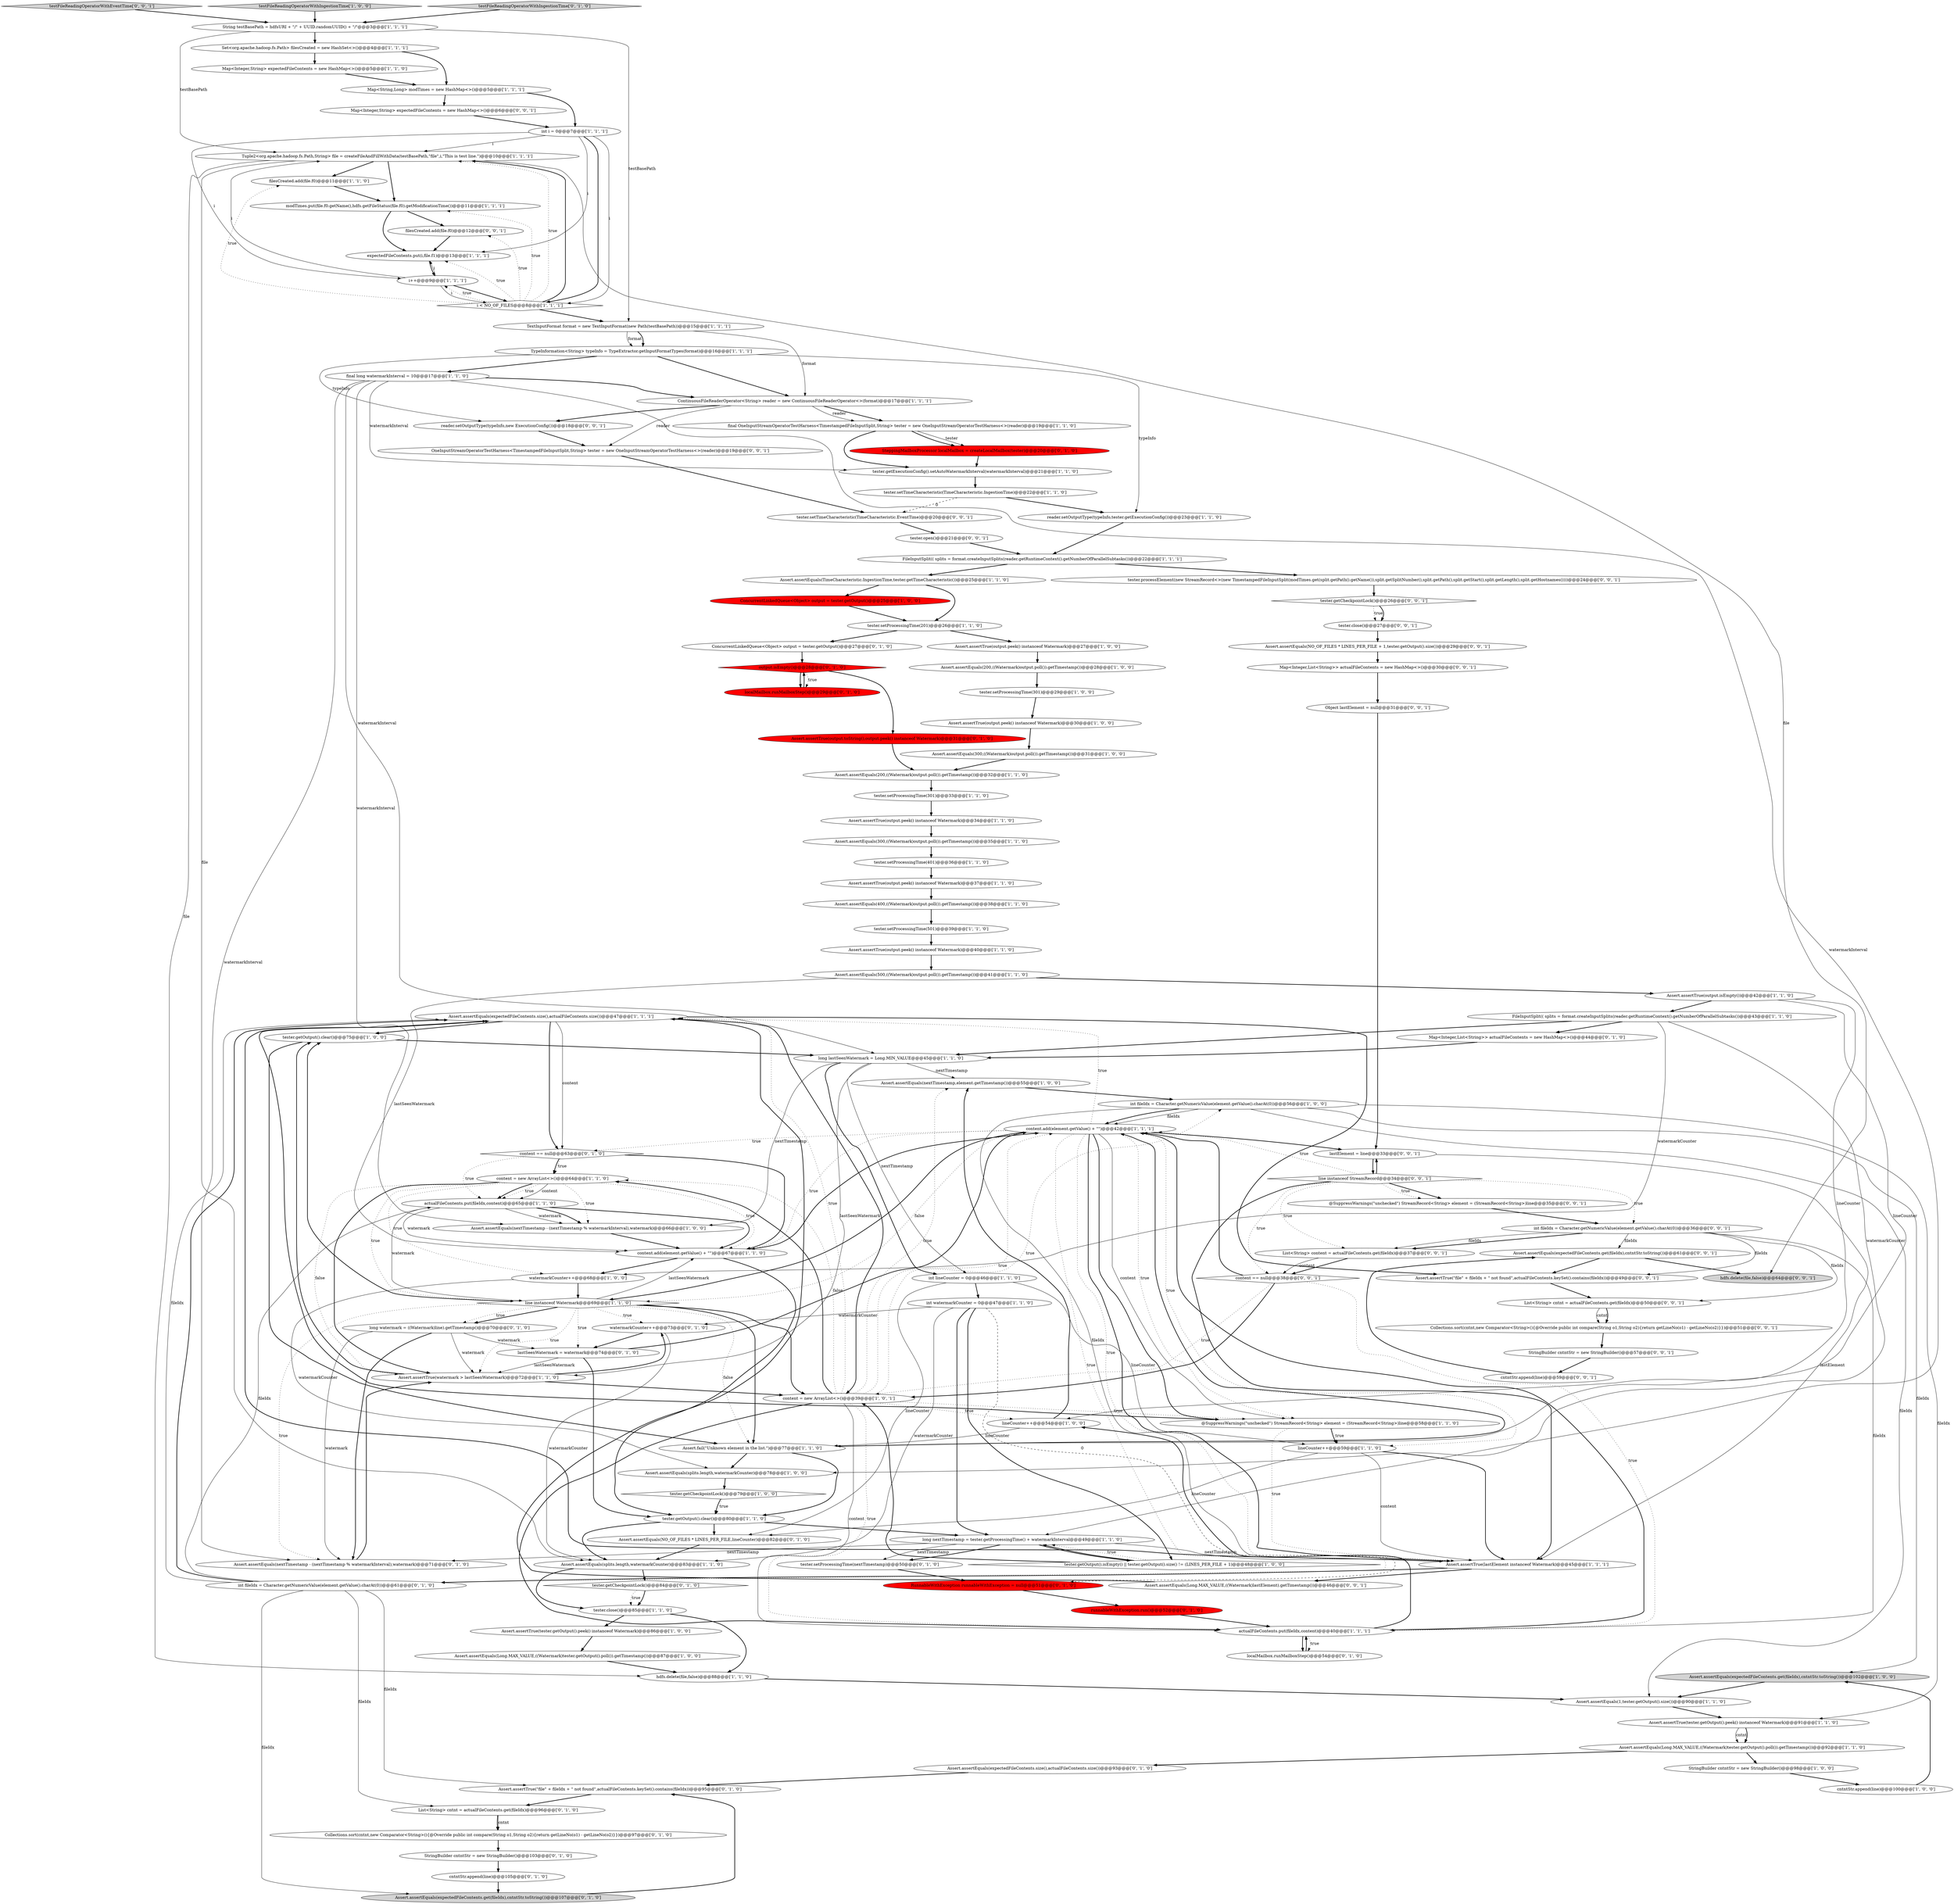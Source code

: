 digraph {
24 [style = filled, label = "Assert.assertEquals(expectedFileContents.size(),actualFileContents.size())@@@47@@@['1', '1', '1']", fillcolor = white, shape = ellipse image = "AAA0AAABBB1BBB"];
100 [style = filled, label = "Map<Integer,List<String>> actualFileContents = new HashMap<>()@@@44@@@['0', '1', '0']", fillcolor = white, shape = ellipse image = "AAA0AAABBB2BBB"];
94 [style = filled, label = "runnableWithException.run()@@@52@@@['0', '1', '0']", fillcolor = red, shape = ellipse image = "AAA1AAABBB2BBB"];
16 [style = filled, label = "TextInputFormat format = new TextInputFormat(new Path(testBasePath))@@@15@@@['1', '1', '1']", fillcolor = white, shape = ellipse image = "AAA0AAABBB1BBB"];
62 [style = filled, label = "tester.setTimeCharacteristic(TimeCharacteristic.IngestionTime)@@@22@@@['1', '1', '0']", fillcolor = white, shape = ellipse image = "AAA0AAABBB1BBB"];
129 [style = filled, label = "tester.processElement(new StreamRecord<>(new TimestampedFileInputSplit(modTimes.get(split.getPath().getName()),split.getSplitNumber(),split.getPath(),split.getStart(),split.getLength(),split.getHostnames())))@@@24@@@['0', '0', '1']", fillcolor = white, shape = ellipse image = "AAA0AAABBB3BBB"];
21 [style = filled, label = "Assert.assertEquals(expectedFileContents.get(fileIdx),cntntStr.toString())@@@102@@@['1', '0', '0']", fillcolor = lightgray, shape = ellipse image = "AAA0AAABBB1BBB"];
126 [style = filled, label = "int fileIdx = Character.getNumericValue(element.getValue().charAt(0))@@@36@@@['0', '0', '1']", fillcolor = white, shape = ellipse image = "AAA0AAABBB3BBB"];
61 [style = filled, label = "Assert.assertEquals(Long.MAX_VALUE,((Watermark)tester.getOutput().poll()).getTimestamp())@@@92@@@['1', '1', '0']", fillcolor = white, shape = ellipse image = "AAA0AAABBB1BBB"];
102 [style = filled, label = "tester.getCheckpointLock()@@@84@@@['0', '1', '0']", fillcolor = white, shape = diamond image = "AAA0AAABBB2BBB"];
7 [style = filled, label = "Assert.assertEquals(200,((Watermark)output.poll()).getTimestamp())@@@32@@@['1', '1', '0']", fillcolor = white, shape = ellipse image = "AAA0AAABBB1BBB"];
23 [style = filled, label = "content = new ArrayList<>()@@@64@@@['1', '1', '0']", fillcolor = white, shape = ellipse image = "AAA0AAABBB1BBB"];
82 [style = filled, label = "SteppingMailboxProcessor localMailbox = createLocalMailbox(tester)@@@20@@@['0', '1', '0']", fillcolor = red, shape = ellipse image = "AAA1AAABBB2BBB"];
86 [style = filled, label = "Assert.assertTrue(output.toString(),output.peek() instanceof Watermark)@@@31@@@['0', '1', '0']", fillcolor = red, shape = ellipse image = "AAA1AAABBB2BBB"];
75 [style = filled, label = "FileInputSplit(( splits = format.createInputSplits(reader.getRuntimeContext().getNumberOfParallelSubtasks())@@@22@@@['1', '1', '1']", fillcolor = white, shape = ellipse image = "AAA0AAABBB1BBB"];
127 [style = filled, label = "OneInputStreamOperatorTestHarness<TimestampedFileInputSplit,String> tester = new OneInputStreamOperatorTestHarness<>(reader)@@@19@@@['0', '0', '1']", fillcolor = white, shape = ellipse image = "AAA0AAABBB3BBB"];
74 [style = filled, label = "filesCreated.add(file.f0)@@@11@@@['1', '1', '0']", fillcolor = white, shape = ellipse image = "AAA0AAABBB1BBB"];
80 [style = filled, label = "localMailbox.runMailboxStep()@@@29@@@['0', '1', '0']", fillcolor = red, shape = ellipse image = "AAA1AAABBB2BBB"];
8 [style = filled, label = "int watermarkCounter = 0@@@47@@@['1', '1', '0']", fillcolor = white, shape = ellipse image = "AAA0AAABBB1BBB"];
106 [style = filled, label = "Map<Integer,String> expectedFileContents = new HashMap<>()@@@6@@@['0', '0', '1']", fillcolor = white, shape = ellipse image = "AAA0AAABBB3BBB"];
32 [style = filled, label = "final long watermarkInterval = 10@@@17@@@['1', '1', '0']", fillcolor = white, shape = ellipse image = "AAA0AAABBB1BBB"];
20 [style = filled, label = "actualFileContents.put(fileIdx,content)@@@40@@@['1', '1', '1']", fillcolor = white, shape = ellipse image = "AAA0AAABBB1BBB"];
58 [style = filled, label = "Assert.assertEquals(400,((Watermark)output.poll()).getTimestamp())@@@38@@@['1', '1', '0']", fillcolor = white, shape = ellipse image = "AAA0AAABBB1BBB"];
93 [style = filled, label = "watermarkCounter++@@@73@@@['0', '1', '0']", fillcolor = white, shape = ellipse image = "AAA0AAABBB2BBB"];
12 [style = filled, label = "content.add(element.getValue() + \"\")@@@42@@@['1', '1', '1']", fillcolor = white, shape = ellipse image = "AAA0AAABBB1BBB"];
65 [style = filled, label = "tester.setProcessingTime(301)@@@33@@@['1', '1', '0']", fillcolor = white, shape = ellipse image = "AAA0AAABBB1BBB"];
57 [style = filled, label = "@SuppressWarnings(\"unchecked\") StreamRecord<String> element = (StreamRecord<String>)line@@@58@@@['1', '1', '0']", fillcolor = white, shape = ellipse image = "AAA0AAABBB1BBB"];
124 [style = filled, label = "List<String> content = actualFileContents.get(fileIdx)@@@37@@@['0', '0', '1']", fillcolor = white, shape = ellipse image = "AAA0AAABBB3BBB"];
0 [style = filled, label = "Assert.assertTrue(output.peek() instanceof Watermark)@@@34@@@['1', '1', '0']", fillcolor = white, shape = ellipse image = "AAA0AAABBB1BBB"];
122 [style = filled, label = "content == null@@@38@@@['0', '0', '1']", fillcolor = white, shape = diamond image = "AAA0AAABBB3BBB"];
84 [style = filled, label = "int fileIdx = Character.getNumericValue(element.getValue().charAt(0))@@@61@@@['0', '1', '0']", fillcolor = white, shape = ellipse image = "AAA0AAABBB2BBB"];
68 [style = filled, label = "Assert.assertTrue(output.peek() instanceof Watermark)@@@27@@@['1', '0', '0']", fillcolor = white, shape = ellipse image = "AAA0AAABBB1BBB"];
15 [style = filled, label = "int fileIdx = Character.getNumericValue(element.getValue().charAt(0))@@@56@@@['1', '0', '0']", fillcolor = white, shape = ellipse image = "AAA0AAABBB1BBB"];
64 [style = filled, label = "Assert.assertTrue(tester.getOutput().peek() instanceof Watermark)@@@91@@@['1', '1', '0']", fillcolor = white, shape = ellipse image = "AAA0AAABBB1BBB"];
67 [style = filled, label = "ConcurrentLinkedQueue<Object> output = tester.getOutput()@@@25@@@['1', '0', '0']", fillcolor = red, shape = ellipse image = "AAA1AAABBB1BBB"];
118 [style = filled, label = "StringBuilder cntntStr = new StringBuilder()@@@57@@@['0', '0', '1']", fillcolor = white, shape = ellipse image = "AAA0AAABBB3BBB"];
97 [style = filled, label = "Assert.assertEquals(expectedFileContents.size(),actualFileContents.size())@@@93@@@['0', '1', '0']", fillcolor = white, shape = ellipse image = "AAA0AAABBB2BBB"];
3 [style = filled, label = "Assert.assertTrue(output.peek() instanceof Watermark)@@@30@@@['1', '0', '0']", fillcolor = white, shape = ellipse image = "AAA0AAABBB1BBB"];
83 [style = filled, label = "ConcurrentLinkedQueue<Object> output = tester.getOutput()@@@27@@@['0', '1', '0']", fillcolor = white, shape = ellipse image = "AAA0AAABBB2BBB"];
78 [style = filled, label = "i++@@@9@@@['1', '1', '1']", fillcolor = white, shape = ellipse image = "AAA0AAABBB1BBB"];
45 [style = filled, label = "Assert.assertEquals(300,((Watermark)output.poll()).getTimestamp())@@@31@@@['1', '0', '0']", fillcolor = white, shape = ellipse image = "AAA0AAABBB1BBB"];
11 [style = filled, label = "Assert.assertTrue(output.isEmpty())@@@42@@@['1', '1', '0']", fillcolor = white, shape = ellipse image = "AAA0AAABBB1BBB"];
18 [style = filled, label = "Assert.assertTrue(output.peek() instanceof Watermark)@@@37@@@['1', '1', '0']", fillcolor = white, shape = ellipse image = "AAA0AAABBB1BBB"];
109 [style = filled, label = "Map<Integer,List<String>> actualFileContents = new HashMap<>()@@@30@@@['0', '0', '1']", fillcolor = white, shape = ellipse image = "AAA0AAABBB3BBB"];
96 [style = filled, label = "lastSeenWatermark = watermark@@@74@@@['0', '1', '0']", fillcolor = white, shape = ellipse image = "AAA0AAABBB2BBB"];
103 [style = filled, label = "long watermark = ((Watermark)line).getTimestamp()@@@70@@@['0', '1', '0']", fillcolor = white, shape = ellipse image = "AAA0AAABBB2BBB"];
111 [style = filled, label = "reader.setOutputType(typeInfo,new ExecutionConfig())@@@18@@@['0', '0', '1']", fillcolor = white, shape = ellipse image = "AAA0AAABBB3BBB"];
89 [style = filled, label = "List<String> cntnt = actualFileContents.get(fileIdx)@@@96@@@['0', '1', '0']", fillcolor = white, shape = ellipse image = "AAA0AAABBB2BBB"];
43 [style = filled, label = "tester.getOutput().clear()@@@80@@@['1', '1', '0']", fillcolor = white, shape = ellipse image = "AAA0AAABBB1BBB"];
66 [style = filled, label = "Assert.assertEquals(Long.MAX_VALUE,((Watermark)tester.getOutput().poll()).getTimestamp())@@@87@@@['1', '0', '0']", fillcolor = white, shape = ellipse image = "AAA0AAABBB1BBB"];
27 [style = filled, label = "ContinuousFileReaderOperator<String> reader = new ContinuousFileReaderOperator<>(format)@@@17@@@['1', '1', '1']", fillcolor = white, shape = ellipse image = "AAA0AAABBB1BBB"];
5 [style = filled, label = "TypeInformation<String> typeInfo = TypeExtractor.getInputFormatTypes(format)@@@16@@@['1', '1', '1']", fillcolor = white, shape = ellipse image = "AAA0AAABBB1BBB"];
6 [style = filled, label = "Assert.assertTrue(lastElement instanceof Watermark)@@@45@@@['1', '1', '1']", fillcolor = white, shape = ellipse image = "AAA0AAABBB1BBB"];
29 [style = filled, label = "Map<Integer,String> expectedFileContents = new HashMap<>()@@@5@@@['1', '1', '0']", fillcolor = white, shape = ellipse image = "AAA0AAABBB1BBB"];
115 [style = filled, label = "tester.close()@@@27@@@['0', '0', '1']", fillcolor = white, shape = ellipse image = "AAA0AAABBB3BBB"];
56 [style = filled, label = "Assert.assertEquals(nextTimestamp,element.getTimestamp())@@@55@@@['1', '0', '0']", fillcolor = white, shape = ellipse image = "AAA0AAABBB1BBB"];
107 [style = filled, label = "Object lastElement = null@@@31@@@['0', '0', '1']", fillcolor = white, shape = ellipse image = "AAA0AAABBB3BBB"];
128 [style = filled, label = "Assert.assertEquals(expectedFileContents.get(fileIdx),cntntStr.toString())@@@61@@@['0', '0', '1']", fillcolor = white, shape = ellipse image = "AAA0AAABBB3BBB"];
87 [style = filled, label = "localMailbox.runMailboxStep()@@@54@@@['0', '1', '0']", fillcolor = white, shape = ellipse image = "AAA0AAABBB2BBB"];
131 [style = filled, label = "hdfs.delete(file,false)@@@64@@@['0', '0', '1']", fillcolor = lightgray, shape = ellipse image = "AAA0AAABBB3BBB"];
19 [style = filled, label = "tester.getExecutionConfig().setAutoWatermarkInterval(watermarkInterval)@@@21@@@['1', '1', '0']", fillcolor = white, shape = ellipse image = "AAA0AAABBB1BBB"];
1 [style = filled, label = "long lastSeenWatermark = Long.MIN_VALUE@@@45@@@['1', '1', '0']", fillcolor = white, shape = ellipse image = "AAA0AAABBB1BBB"];
121 [style = filled, label = "Assert.assertEquals(Long.MAX_VALUE,((Watermark)lastElement).getTimestamp())@@@46@@@['0', '0', '1']", fillcolor = white, shape = ellipse image = "AAA0AAABBB3BBB"];
77 [style = filled, label = "tester.setProcessingTime(301)@@@29@@@['1', '0', '0']", fillcolor = white, shape = ellipse image = "AAA0AAABBB1BBB"];
40 [style = filled, label = "tester.setProcessingTime(401)@@@36@@@['1', '1', '0']", fillcolor = white, shape = ellipse image = "AAA0AAABBB1BBB"];
39 [style = filled, label = "actualFileContents.put(fileIdx,content)@@@65@@@['1', '1', '0']", fillcolor = white, shape = ellipse image = "AAA0AAABBB1BBB"];
71 [style = filled, label = "Assert.assertTrue(output.peek() instanceof Watermark)@@@40@@@['1', '1', '0']", fillcolor = white, shape = ellipse image = "AAA0AAABBB1BBB"];
37 [style = filled, label = "modTimes.put(file.f0.getName(),hdfs.getFileStatus(file.f0).getModificationTime())@@@11@@@['1', '1', '1']", fillcolor = white, shape = ellipse image = "AAA0AAABBB1BBB"];
51 [style = filled, label = "tester.getOutput().clear()@@@75@@@['1', '0', '0']", fillcolor = white, shape = ellipse image = "AAA0AAABBB1BBB"];
117 [style = filled, label = "testFileReadingOperatorWithEventTime['0', '0', '1']", fillcolor = lightgray, shape = diamond image = "AAA0AAABBB3BBB"];
130 [style = filled, label = "Assert.assertTrue(\"file\" + fileIdx + \" not found\",actualFileContents.keySet().contains(fileIdx))@@@49@@@['0', '0', '1']", fillcolor = white, shape = ellipse image = "AAA0AAABBB3BBB"];
72 [style = filled, label = "FileInputSplit(( splits = format.createInputSplits(reader.getRuntimeContext().getNumberOfParallelSubtasks())@@@43@@@['1', '1', '0']", fillcolor = white, shape = ellipse image = "AAA0AAABBB1BBB"];
22 [style = filled, label = "int i = 0@@@7@@@['1', '1', '1']", fillcolor = white, shape = ellipse image = "AAA0AAABBB1BBB"];
125 [style = filled, label = "tester.open()@@@21@@@['0', '0', '1']", fillcolor = white, shape = ellipse image = "AAA0AAABBB3BBB"];
52 [style = filled, label = "tester.close()@@@85@@@['1', '1', '0']", fillcolor = white, shape = ellipse image = "AAA0AAABBB1BBB"];
92 [style = filled, label = "Assert.assertEquals(NO_OF_FILES * LINES_PER_FILE,lineCounter)@@@82@@@['0', '1', '0']", fillcolor = white, shape = ellipse image = "AAA0AAABBB2BBB"];
4 [style = filled, label = "testFileReadingOperatorWithIngestionTime['1', '0', '0']", fillcolor = lightgray, shape = diamond image = "AAA0AAABBB1BBB"];
35 [style = filled, label = "i < NO_OF_FILES@@@8@@@['1', '1', '1']", fillcolor = white, shape = diamond image = "AAA0AAABBB1BBB"];
90 [style = filled, label = "cntntStr.append(line)@@@105@@@['0', '1', '0']", fillcolor = white, shape = ellipse image = "AAA0AAABBB2BBB"];
108 [style = filled, label = "filesCreated.add(file.f0)@@@12@@@['0', '0', '1']", fillcolor = white, shape = ellipse image = "AAA0AAABBB3BBB"];
13 [style = filled, label = "Set<org.apache.hadoop.fs.Path> filesCreated = new HashSet<>()@@@4@@@['1', '1', '1']", fillcolor = white, shape = ellipse image = "AAA0AAABBB1BBB"];
85 [style = filled, label = "tester.setProcessingTime(nextTimestamp)@@@50@@@['0', '1', '0']", fillcolor = white, shape = ellipse image = "AAA0AAABBB2BBB"];
26 [style = filled, label = "Assert.assertTrue(tester.getOutput().peek() instanceof Watermark)@@@86@@@['1', '0', '0']", fillcolor = white, shape = ellipse image = "AAA0AAABBB1BBB"];
116 [style = filled, label = "line instanceof StreamRecord@@@34@@@['0', '0', '1']", fillcolor = white, shape = diamond image = "AAA0AAABBB3BBB"];
120 [style = filled, label = "List<String> cntnt = actualFileContents.get(fileIdx)@@@50@@@['0', '0', '1']", fillcolor = white, shape = ellipse image = "AAA0AAABBB3BBB"];
105 [style = filled, label = "Assert.assertEquals(NO_OF_FILES * LINES_PER_FILE + 1,tester.getOutput().size())@@@29@@@['0', '0', '1']", fillcolor = white, shape = ellipse image = "AAA0AAABBB3BBB"];
9 [style = filled, label = "lineCounter++@@@54@@@['1', '0', '0']", fillcolor = white, shape = ellipse image = "AAA0AAABBB1BBB"];
30 [style = filled, label = "Tuple2<org.apache.hadoop.fs.Path,String> file = createFileAndFillWithData(testBasePath,\"file\",i,\"This is test line.\")@@@10@@@['1', '1', '1']", fillcolor = white, shape = ellipse image = "AAA0AAABBB1BBB"];
49 [style = filled, label = "tester.getCheckpointLock()@@@79@@@['1', '0', '0']", fillcolor = white, shape = diamond image = "AAA0AAABBB1BBB"];
54 [style = filled, label = "long nextTimestamp = tester.getProcessingTime() + watermarkInterval@@@49@@@['1', '1', '0']", fillcolor = white, shape = ellipse image = "AAA0AAABBB1BBB"];
34 [style = filled, label = "Assert.assertEquals(nextTimestamp - (nextTimestamp % watermarkInterval),watermark)@@@66@@@['1', '0', '0']", fillcolor = white, shape = ellipse image = "AAA0AAABBB1BBB"];
63 [style = filled, label = "Assert.assertEquals(splits.length,watermarkCounter)@@@83@@@['1', '1', '0']", fillcolor = white, shape = ellipse image = "AAA0AAABBB1BBB"];
25 [style = filled, label = "content.add(element.getValue() + \"\")@@@67@@@['1', '1', '0']", fillcolor = white, shape = ellipse image = "AAA0AAABBB1BBB"];
36 [style = filled, label = "Assert.fail(\"Unknown element in the list.\")@@@77@@@['1', '1', '0']", fillcolor = white, shape = ellipse image = "AAA0AAABBB1BBB"];
17 [style = filled, label = "final OneInputStreamOperatorTestHarness<TimestampedFileInputSplit,String> tester = new OneInputStreamOperatorTestHarness<>(reader)@@@19@@@['1', '1', '0']", fillcolor = white, shape = ellipse image = "AAA0AAABBB1BBB"];
33 [style = filled, label = "Assert.assertEquals(200,((Watermark)output.poll()).getTimestamp())@@@28@@@['1', '0', '0']", fillcolor = white, shape = ellipse image = "AAA0AAABBB1BBB"];
79 [style = filled, label = "output.isEmpty()@@@28@@@['0', '1', '0']", fillcolor = red, shape = diamond image = "AAA1AAABBB2BBB"];
55 [style = filled, label = "Assert.assertTrue(watermark > lastSeenWatermark)@@@72@@@['1', '1', '0']", fillcolor = white, shape = ellipse image = "AAA0AAABBB1BBB"];
10 [style = filled, label = "Assert.assertEquals(1,tester.getOutput().size())@@@90@@@['1', '1', '0']", fillcolor = white, shape = ellipse image = "AAA0AAABBB1BBB"];
69 [style = filled, label = "StringBuilder cntntStr = new StringBuilder()@@@98@@@['1', '0', '0']", fillcolor = white, shape = ellipse image = "AAA0AAABBB1BBB"];
110 [style = filled, label = "@SuppressWarnings(\"unchecked\") StreamRecord<String> element = (StreamRecord<String>)line@@@35@@@['0', '0', '1']", fillcolor = white, shape = ellipse image = "AAA0AAABBB3BBB"];
114 [style = filled, label = "tester.setTimeCharacteristic(TimeCharacteristic.EventTime)@@@20@@@['0', '0', '1']", fillcolor = white, shape = ellipse image = "AAA0AAABBB3BBB"];
123 [style = filled, label = "lastElement = line@@@33@@@['0', '0', '1']", fillcolor = white, shape = ellipse image = "AAA0AAABBB3BBB"];
41 [style = filled, label = "Assert.assertEquals(300,((Watermark)output.poll()).getTimestamp())@@@35@@@['1', '1', '0']", fillcolor = white, shape = ellipse image = "AAA0AAABBB1BBB"];
88 [style = filled, label = "RunnableWithException runnableWithException = null@@@51@@@['0', '1', '0']", fillcolor = red, shape = ellipse image = "AAA1AAABBB2BBB"];
113 [style = filled, label = "cntntStr.append(line)@@@59@@@['0', '0', '1']", fillcolor = white, shape = ellipse image = "AAA0AAABBB3BBB"];
46 [style = filled, label = "hdfs.delete(file,false)@@@88@@@['1', '1', '0']", fillcolor = white, shape = ellipse image = "AAA0AAABBB1BBB"];
95 [style = filled, label = "Assert.assertEquals(nextTimestamp - (nextTimestamp % watermarkInterval),watermark)@@@71@@@['0', '1', '0']", fillcolor = white, shape = ellipse image = "AAA0AAABBB2BBB"];
76 [style = filled, label = "Assert.assertEquals(TimeCharacteristic.IngestionTime,tester.getTimeCharacteristic())@@@25@@@['1', '1', '0']", fillcolor = white, shape = ellipse image = "AAA0AAABBB1BBB"];
31 [style = filled, label = "tester.setProcessingTime(501)@@@39@@@['1', '1', '0']", fillcolor = white, shape = ellipse image = "AAA0AAABBB1BBB"];
81 [style = filled, label = "testFileReadingOperatorWithIngestionTime['0', '1', '0']", fillcolor = lightgray, shape = diamond image = "AAA0AAABBB2BBB"];
14 [style = filled, label = "String testBasePath = hdfsURI + \"/\" + UUID.randomUUID() + \"/\"@@@3@@@['1', '1', '1']", fillcolor = white, shape = ellipse image = "AAA0AAABBB1BBB"];
70 [style = filled, label = "tester.getOutput().isEmpty() || tester.getOutput().size() != (LINES_PER_FILE + 1)@@@48@@@['1', '0', '0']", fillcolor = white, shape = diamond image = "AAA0AAABBB1BBB"];
91 [style = filled, label = "Collections.sort(cntnt,new Comparator<String>(){@Override public int compare(String o1,String o2){return getLineNo(o1) - getLineNo(o2)}})@@@97@@@['0', '1', '0']", fillcolor = white, shape = ellipse image = "AAA0AAABBB2BBB"];
38 [style = filled, label = "int lineCounter = 0@@@46@@@['1', '1', '0']", fillcolor = white, shape = ellipse image = "AAA0AAABBB1BBB"];
48 [style = filled, label = "watermarkCounter++@@@68@@@['1', '0', '0']", fillcolor = white, shape = ellipse image = "AAA0AAABBB1BBB"];
59 [style = filled, label = "Map<String,Long> modTimes = new HashMap<>()@@@5@@@['1', '1', '1']", fillcolor = white, shape = ellipse image = "AAA0AAABBB1BBB"];
73 [style = filled, label = "line instanceof Watermark@@@69@@@['1', '1', '0']", fillcolor = white, shape = diamond image = "AAA0AAABBB1BBB"];
47 [style = filled, label = "expectedFileContents.put(i,file.f1)@@@13@@@['1', '1', '1']", fillcolor = white, shape = ellipse image = "AAA0AAABBB1BBB"];
2 [style = filled, label = "Assert.assertEquals(500,((Watermark)output.poll()).getTimestamp())@@@41@@@['1', '1', '0']", fillcolor = white, shape = ellipse image = "AAA0AAABBB1BBB"];
104 [style = filled, label = "Assert.assertTrue(\"file\" + fileIdx + \" not found\",actualFileContents.keySet().contains(fileIdx))@@@95@@@['0', '1', '0']", fillcolor = white, shape = ellipse image = "AAA0AAABBB2BBB"];
28 [style = filled, label = "lineCounter++@@@59@@@['1', '1', '0']", fillcolor = white, shape = ellipse image = "AAA0AAABBB1BBB"];
44 [style = filled, label = "content = new ArrayList<>()@@@39@@@['1', '0', '1']", fillcolor = white, shape = ellipse image = "AAA0AAABBB1BBB"];
119 [style = filled, label = "Collections.sort(cntnt,new Comparator<String>(){@Override public int compare(String o1,String o2){return getLineNo(o1) - getLineNo(o2)}})@@@51@@@['0', '0', '1']", fillcolor = white, shape = ellipse image = "AAA0AAABBB3BBB"];
60 [style = filled, label = "Assert.assertEquals(splits.length,watermarkCounter)@@@78@@@['1', '0', '0']", fillcolor = white, shape = ellipse image = "AAA0AAABBB1BBB"];
53 [style = filled, label = "reader.setOutputType(typeInfo,tester.getExecutionConfig())@@@23@@@['1', '1', '0']", fillcolor = white, shape = ellipse image = "AAA0AAABBB1BBB"];
50 [style = filled, label = "tester.setProcessingTime(201)@@@26@@@['1', '1', '0']", fillcolor = white, shape = ellipse image = "AAA0AAABBB1BBB"];
98 [style = filled, label = "StringBuilder cntntStr = new StringBuilder()@@@103@@@['0', '1', '0']", fillcolor = white, shape = ellipse image = "AAA0AAABBB2BBB"];
99 [style = filled, label = "content == null@@@63@@@['0', '1', '0']", fillcolor = white, shape = diamond image = "AAA0AAABBB2BBB"];
42 [style = filled, label = "cntntStr.append(line)@@@100@@@['1', '0', '0']", fillcolor = white, shape = ellipse image = "AAA0AAABBB1BBB"];
112 [style = filled, label = "tester.getCheckpointLock()@@@26@@@['0', '0', '1']", fillcolor = white, shape = diamond image = "AAA0AAABBB3BBB"];
101 [style = filled, label = "Assert.assertEquals(expectedFileContents.get(fileIdx),cntntStr.toString())@@@107@@@['0', '1', '0']", fillcolor = lightgray, shape = ellipse image = "AAA0AAABBB2BBB"];
86->7 [style = bold, label=""];
29->59 [style = bold, label=""];
21->10 [style = bold, label=""];
75->129 [style = bold, label=""];
11->9 [style = solid, label="lineCounter"];
120->119 [style = solid, label="cntnt"];
28->6 [style = bold, label=""];
12->99 [style = dotted, label="true"];
121->24 [style = bold, label=""];
79->86 [style = bold, label=""];
30->46 [style = solid, label="file"];
20->9 [style = bold, label=""];
8->93 [style = solid, label="watermarkCounter"];
6->121 [style = bold, label=""];
24->130 [style = bold, label=""];
116->123 [style = bold, label=""];
65->0 [style = bold, label=""];
120->119 [style = bold, label=""];
72->100 [style = bold, label=""];
56->15 [style = bold, label=""];
55->51 [style = bold, label=""];
8->63 [style = solid, label="watermarkCounter"];
25->43 [style = bold, label=""];
27->111 [style = bold, label=""];
51->1 [style = bold, label=""];
28->92 [style = solid, label="lineCounter"];
103->55 [style = solid, label="watermark"];
36->12 [style = bold, label=""];
32->54 [style = solid, label="watermarkInterval"];
25->48 [style = bold, label=""];
125->75 [style = bold, label=""];
44->24 [style = dotted, label="true"];
99->23 [style = dotted, label="true"];
44->12 [style = dotted, label="true"];
98->90 [style = bold, label=""];
70->44 [style = bold, label=""];
45->7 [style = bold, label=""];
69->42 [style = bold, label=""];
22->30 [style = solid, label="i"];
44->23 [style = dotted, label="false"];
44->23 [style = bold, label=""];
22->78 [style = solid, label="i"];
13->59 [style = bold, label=""];
22->47 [style = solid, label="i"];
74->37 [style = bold, label=""];
15->12 [style = solid, label="fileIdx"];
9->56 [style = bold, label=""];
50->83 [style = bold, label=""];
107->123 [style = bold, label=""];
54->95 [style = solid, label="nextTimestamp"];
57->6 [style = dotted, label="true"];
62->53 [style = bold, label=""];
73->103 [style = bold, label=""];
35->47 [style = dotted, label="true"];
39->34 [style = solid, label="watermark"];
100->1 [style = bold, label=""];
91->98 [style = bold, label=""];
126->130 [style = solid, label="fileIdx"];
44->20 [style = solid, label="content"];
44->20 [style = dotted, label="true"];
32->95 [style = solid, label="watermarkInterval"];
97->104 [style = bold, label=""];
27->17 [style = bold, label=""];
124->122 [style = bold, label=""];
50->68 [style = bold, label=""];
122->12 [style = bold, label=""];
89->91 [style = bold, label=""];
84->39 [style = solid, label="fileIdx"];
126->120 [style = solid, label="fileIdx"];
116->124 [style = dotted, label="true"];
59->106 [style = bold, label=""];
59->22 [style = bold, label=""];
35->37 [style = dotted, label="true"];
32->19 [style = solid, label="watermarkInterval"];
116->126 [style = dotted, label="true"];
42->21 [style = bold, label=""];
117->14 [style = bold, label=""];
16->27 [style = solid, label="format"];
72->60 [style = solid, label="watermarkCounter"];
1->56 [style = solid, label="nextTimestamp"];
53->75 [style = bold, label=""];
35->74 [style = dotted, label="true"];
26->66 [style = bold, label=""];
84->24 [style = solid, label="fileIdx"];
1->38 [style = bold, label=""];
5->111 [style = solid, label="typeInfo"];
44->9 [style = dotted, label="true"];
30->131 [style = solid, label="file"];
123->6 [style = solid, label="lastElement"];
66->46 [style = bold, label=""];
63->102 [style = bold, label=""];
93->96 [style = bold, label=""];
103->95 [style = solid, label="watermark"];
61->97 [style = bold, label=""];
10->64 [style = bold, label=""];
111->127 [style = bold, label=""];
130->120 [style = bold, label=""];
44->56 [style = dotted, label="true"];
72->1 [style = bold, label=""];
28->6 [style = solid, label="content"];
105->109 [style = bold, label=""];
73->25 [style = solid, label="lastSeenWatermark"];
12->73 [style = dotted, label="false"];
39->34 [style = bold, label=""];
118->113 [style = bold, label=""];
11->36 [style = solid, label="lineCounter"];
17->82 [style = solid, label="tester"];
24->44 [style = bold, label=""];
73->95 [style = dotted, label="true"];
99->25 [style = bold, label=""];
84->89 [style = solid, label="fileIdx"];
27->17 [style = solid, label="reader"];
103->96 [style = solid, label="watermark"];
38->28 [style = solid, label="lineCounter"];
101->104 [style = bold, label=""];
57->24 [style = bold, label=""];
35->30 [style = dotted, label="true"];
54->85 [style = bold, label=""];
44->15 [style = dotted, label="true"];
73->93 [style = dotted, label="true"];
80->79 [style = bold, label=""];
24->99 [style = solid, label="content"];
84->101 [style = solid, label="fileIdx"];
70->54 [style = bold, label=""];
2->25 [style = solid, label="lastSeenWatermark"];
12->57 [style = dotted, label="true"];
78->35 [style = bold, label=""];
95->55 [style = bold, label=""];
128->130 [style = bold, label=""];
64->61 [style = solid, label="cntnt"];
43->92 [style = bold, label=""];
85->88 [style = bold, label=""];
12->6 [style = dotted, label="true"];
44->20 [style = bold, label=""];
14->30 [style = solid, label="testBasePath"];
73->55 [style = dotted, label="true"];
19->62 [style = bold, label=""];
1->55 [style = solid, label="lastSeenWatermark"];
16->5 [style = solid, label="format"];
38->92 [style = solid, label="lineCounter"];
15->12 [style = bold, label=""];
1->38 [style = solid, label="nextTimestamp"];
79->80 [style = dotted, label="true"];
39->25 [style = bold, label=""];
122->44 [style = bold, label=""];
126->128 [style = solid, label="fileIdx"];
76->50 [style = bold, label=""];
126->124 [style = bold, label=""];
15->64 [style = solid, label="fileIdx"];
54->70 [style = bold, label=""];
116->12 [style = dotted, label="true"];
89->91 [style = solid, label="cntnt"];
12->25 [style = dotted, label="true"];
82->19 [style = bold, label=""];
54->85 [style = solid, label="nextTimestamp"];
23->73 [style = dotted, label="true"];
37->47 [style = bold, label=""];
83->79 [style = bold, label=""];
52->26 [style = bold, label=""];
36->43 [style = bold, label=""];
112->115 [style = dotted, label="true"];
24->51 [style = bold, label=""];
122->20 [style = dotted, label="true"];
4->14 [style = bold, label=""];
87->20 [style = bold, label=""];
52->46 [style = bold, label=""];
57->28 [style = dotted, label="true"];
39->73 [style = solid, label="watermark"];
3->45 [style = bold, label=""];
73->51 [style = bold, label=""];
17->82 [style = bold, label=""];
47->78 [style = bold, label=""];
61->69 [style = bold, label=""];
79->80 [style = bold, label=""];
46->10 [style = bold, label=""];
55->93 [style = bold, label=""];
109->107 [style = bold, label=""];
22->35 [style = solid, label="i"];
15->10 [style = solid, label="fileIdx"];
44->57 [style = dotted, label="true"];
32->27 [style = bold, label=""];
6->24 [style = bold, label=""];
84->24 [style = bold, label=""];
70->54 [style = dotted, label="true"];
73->103 [style = dotted, label="true"];
81->14 [style = bold, label=""];
73->44 [style = bold, label=""];
12->73 [style = bold, label=""];
106->22 [style = bold, label=""];
110->126 [style = bold, label=""];
124->122 [style = solid, label="content"];
37->108 [style = bold, label=""];
20->87 [style = dotted, label="true"];
92->63 [style = bold, label=""];
15->21 [style = solid, label="fileIdx"];
60->49 [style = bold, label=""];
5->32 [style = bold, label=""];
0->41 [style = bold, label=""];
104->89 [style = bold, label=""];
128->131 [style = bold, label=""];
23->39 [style = dotted, label="true"];
20->87 [style = bold, label=""];
102->52 [style = bold, label=""];
5->53 [style = solid, label="typeInfo"];
35->78 [style = dotted, label="true"];
8->88 [style = dashed, label="0"];
30->63 [style = solid, label="file"];
76->67 [style = bold, label=""];
18->58 [style = bold, label=""];
41->40 [style = bold, label=""];
51->36 [style = bold, label=""];
15->6 [style = solid, label="fileIdx"];
36->60 [style = bold, label=""];
113->128 [style = bold, label=""];
63->52 [style = bold, label=""];
23->39 [style = solid, label="content"];
78->30 [style = solid, label="i"];
27->127 [style = solid, label="reader"];
12->24 [style = dotted, label="true"];
23->39 [style = bold, label=""];
16->5 [style = bold, label=""];
96->12 [style = bold, label=""];
43->63 [style = bold, label=""];
14->16 [style = solid, label="testBasePath"];
9->36 [style = solid, label="lineCounter"];
64->61 [style = bold, label=""];
116->110 [style = bold, label=""];
39->25 [style = solid, label="watermark"];
99->39 [style = dotted, label="true"];
38->8 [style = bold, label=""];
14->13 [style = bold, label=""];
75->76 [style = bold, label=""];
8->54 [style = bold, label=""];
22->35 [style = bold, label=""];
93->63 [style = solid, label="watermarkCounter"];
35->30 [style = bold, label=""];
43->54 [style = bold, label=""];
102->52 [style = dotted, label="true"];
23->25 [style = dotted, label="true"];
2->11 [style = bold, label=""];
49->43 [style = dotted, label="true"];
96->55 [style = solid, label="lastSeenWatermark"];
35->108 [style = dotted, label="true"];
77->3 [style = bold, label=""];
30->74 [style = bold, label=""];
94->20 [style = bold, label=""];
116->6 [style = bold, label=""];
112->115 [style = bold, label=""];
54->6 [style = solid, label="nextTimestamp"];
34->25 [style = bold, label=""];
35->16 [style = bold, label=""];
6->84 [style = bold, label=""];
126->124 [style = solid, label="fileIdx"];
11->72 [style = bold, label=""];
73->96 [style = dotted, label="true"];
126->20 [style = solid, label="fileIdx"];
57->28 [style = bold, label=""];
23->48 [style = dotted, label="true"];
78->47 [style = solid, label="i"];
116->122 [style = dotted, label="true"];
12->57 [style = bold, label=""];
68->33 [style = bold, label=""];
71->2 [style = bold, label=""];
12->123 [style = bold, label=""];
23->55 [style = dotted, label="false"];
32->34 [style = solid, label="watermarkInterval"];
40->18 [style = bold, label=""];
58->31 [style = bold, label=""];
78->35 [style = solid, label="i"];
30->37 [style = bold, label=""];
48->73 [style = bold, label=""];
96->43 [style = bold, label=""];
73->36 [style = dotted, label="false"];
12->6 [style = bold, label=""];
114->125 [style = bold, label=""];
48->60 [style = solid, label="watermarkCounter"];
49->43 [style = bold, label=""];
17->19 [style = bold, label=""];
12->84 [style = dotted, label="true"];
62->114 [style = dashed, label="0"];
108->47 [style = bold, label=""];
84->104 [style = solid, label="fileIdx"];
7->65 [style = bold, label=""];
24->99 [style = bold, label=""];
12->28 [style = dotted, label="true"];
31->71 [style = bold, label=""];
73->36 [style = bold, label=""];
55->44 [style = bold, label=""];
13->29 [style = bold, label=""];
67->50 [style = bold, label=""];
127->114 [style = bold, label=""];
90->101 [style = bold, label=""];
88->94 [style = bold, label=""];
99->23 [style = bold, label=""];
119->118 [style = bold, label=""];
25->12 [style = bold, label=""];
8->70 [style = bold, label=""];
20->12 [style = bold, label=""];
129->112 [style = bold, label=""];
123->116 [style = bold, label=""];
33->77 [style = bold, label=""];
115->105 [style = bold, label=""];
122->44 [style = dotted, label="true"];
72->48 [style = solid, label="watermarkCounter"];
32->1 [style = solid, label="watermarkInterval"];
5->27 [style = bold, label=""];
116->110 [style = dotted, label="true"];
1->34 [style = solid, label="nextTimestamp"];
23->34 [style = dotted, label="true"];
103->95 [style = bold, label=""];
12->57 [style = solid, label="content"];
23->55 [style = bold, label=""];
}
